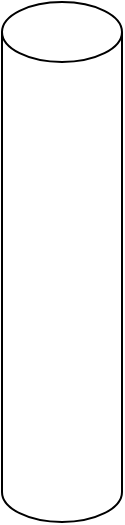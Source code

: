 <mxfile version="13.9.2" type="github"><diagram id="jbqN7yS7E7AtkpzF-EOX" name="Page-1"><mxGraphModel dx="1422" dy="794" grid="1" gridSize="10" guides="1" tooltips="1" connect="1" arrows="1" fold="1" page="1" pageScale="1" pageWidth="827" pageHeight="1169" math="0" shadow="0"><root><mxCell id="0"/><mxCell id="1" parent="0"/><mxCell id="0A28Qmy8vmOQFsZmvdbe-1" value="" style="shape=cylinder3;whiteSpace=wrap;html=1;boundedLbl=1;backgroundOutline=1;size=15;" vertex="1" parent="1"><mxGeometry x="400" y="180" width="60" height="260" as="geometry"/></mxCell></root></mxGraphModel></diagram></mxfile>
